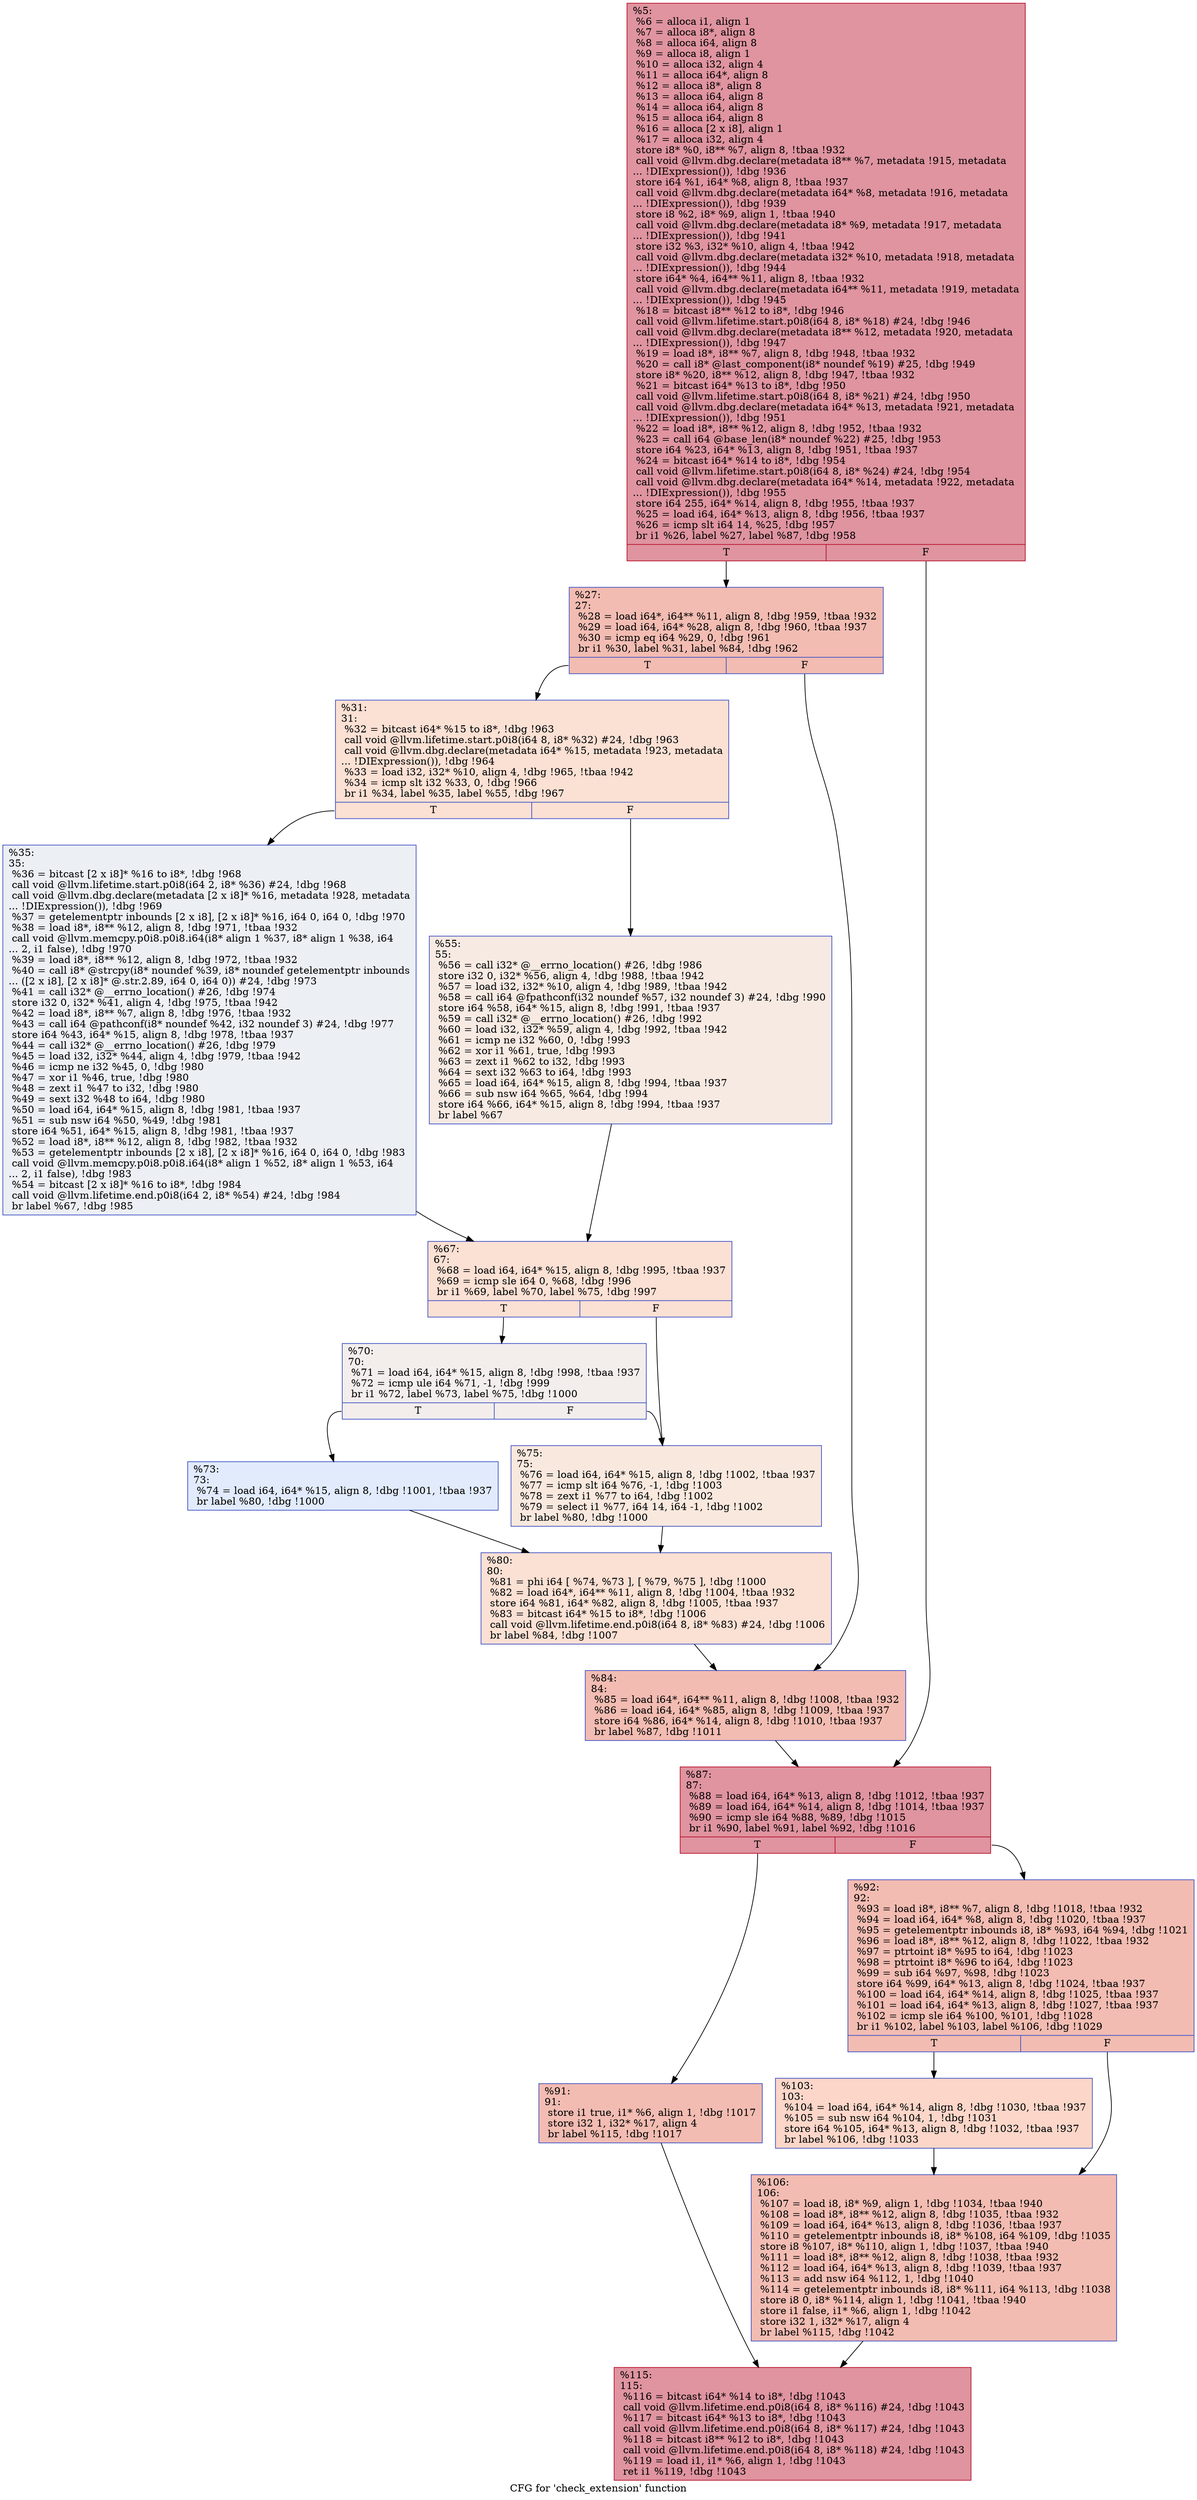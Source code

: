 digraph "CFG for 'check_extension' function" {
	label="CFG for 'check_extension' function";

	Node0xc1a9d0 [shape=record,color="#b70d28ff", style=filled, fillcolor="#b70d2870",label="{%5:\l  %6 = alloca i1, align 1\l  %7 = alloca i8*, align 8\l  %8 = alloca i64, align 8\l  %9 = alloca i8, align 1\l  %10 = alloca i32, align 4\l  %11 = alloca i64*, align 8\l  %12 = alloca i8*, align 8\l  %13 = alloca i64, align 8\l  %14 = alloca i64, align 8\l  %15 = alloca i64, align 8\l  %16 = alloca [2 x i8], align 1\l  %17 = alloca i32, align 4\l  store i8* %0, i8** %7, align 8, !tbaa !932\l  call void @llvm.dbg.declare(metadata i8** %7, metadata !915, metadata\l... !DIExpression()), !dbg !936\l  store i64 %1, i64* %8, align 8, !tbaa !937\l  call void @llvm.dbg.declare(metadata i64* %8, metadata !916, metadata\l... !DIExpression()), !dbg !939\l  store i8 %2, i8* %9, align 1, !tbaa !940\l  call void @llvm.dbg.declare(metadata i8* %9, metadata !917, metadata\l... !DIExpression()), !dbg !941\l  store i32 %3, i32* %10, align 4, !tbaa !942\l  call void @llvm.dbg.declare(metadata i32* %10, metadata !918, metadata\l... !DIExpression()), !dbg !944\l  store i64* %4, i64** %11, align 8, !tbaa !932\l  call void @llvm.dbg.declare(metadata i64** %11, metadata !919, metadata\l... !DIExpression()), !dbg !945\l  %18 = bitcast i8** %12 to i8*, !dbg !946\l  call void @llvm.lifetime.start.p0i8(i64 8, i8* %18) #24, !dbg !946\l  call void @llvm.dbg.declare(metadata i8** %12, metadata !920, metadata\l... !DIExpression()), !dbg !947\l  %19 = load i8*, i8** %7, align 8, !dbg !948, !tbaa !932\l  %20 = call i8* @last_component(i8* noundef %19) #25, !dbg !949\l  store i8* %20, i8** %12, align 8, !dbg !947, !tbaa !932\l  %21 = bitcast i64* %13 to i8*, !dbg !950\l  call void @llvm.lifetime.start.p0i8(i64 8, i8* %21) #24, !dbg !950\l  call void @llvm.dbg.declare(metadata i64* %13, metadata !921, metadata\l... !DIExpression()), !dbg !951\l  %22 = load i8*, i8** %12, align 8, !dbg !952, !tbaa !932\l  %23 = call i64 @base_len(i8* noundef %22) #25, !dbg !953\l  store i64 %23, i64* %13, align 8, !dbg !951, !tbaa !937\l  %24 = bitcast i64* %14 to i8*, !dbg !954\l  call void @llvm.lifetime.start.p0i8(i64 8, i8* %24) #24, !dbg !954\l  call void @llvm.dbg.declare(metadata i64* %14, metadata !922, metadata\l... !DIExpression()), !dbg !955\l  store i64 255, i64* %14, align 8, !dbg !955, !tbaa !937\l  %25 = load i64, i64* %13, align 8, !dbg !956, !tbaa !937\l  %26 = icmp slt i64 14, %25, !dbg !957\l  br i1 %26, label %27, label %87, !dbg !958\l|{<s0>T|<s1>F}}"];
	Node0xc1a9d0:s0 -> Node0xc1abb0;
	Node0xc1a9d0:s1 -> Node0xc1aed0;
	Node0xc1abb0 [shape=record,color="#3d50c3ff", style=filled, fillcolor="#e1675170",label="{%27:\l27:                                               \l  %28 = load i64*, i64** %11, align 8, !dbg !959, !tbaa !932\l  %29 = load i64, i64* %28, align 8, !dbg !960, !tbaa !937\l  %30 = icmp eq i64 %29, 0, !dbg !961\l  br i1 %30, label %31, label %84, !dbg !962\l|{<s0>T|<s1>F}}"];
	Node0xc1abb0:s0 -> Node0xc1ac00;
	Node0xc1abb0:s1 -> Node0xc1ae80;
	Node0xc1ac00 [shape=record,color="#3d50c3ff", style=filled, fillcolor="#f7b99e70",label="{%31:\l31:                                               \l  %32 = bitcast i64* %15 to i8*, !dbg !963\l  call void @llvm.lifetime.start.p0i8(i64 8, i8* %32) #24, !dbg !963\l  call void @llvm.dbg.declare(metadata i64* %15, metadata !923, metadata\l... !DIExpression()), !dbg !964\l  %33 = load i32, i32* %10, align 4, !dbg !965, !tbaa !942\l  %34 = icmp slt i32 %33, 0, !dbg !966\l  br i1 %34, label %35, label %55, !dbg !967\l|{<s0>T|<s1>F}}"];
	Node0xc1ac00:s0 -> Node0xc1ac50;
	Node0xc1ac00:s1 -> Node0xc1aca0;
	Node0xc1ac50 [shape=record,color="#3d50c3ff", style=filled, fillcolor="#d4dbe670",label="{%35:\l35:                                               \l  %36 = bitcast [2 x i8]* %16 to i8*, !dbg !968\l  call void @llvm.lifetime.start.p0i8(i64 2, i8* %36) #24, !dbg !968\l  call void @llvm.dbg.declare(metadata [2 x i8]* %16, metadata !928, metadata\l... !DIExpression()), !dbg !969\l  %37 = getelementptr inbounds [2 x i8], [2 x i8]* %16, i64 0, i64 0, !dbg !970\l  %38 = load i8*, i8** %12, align 8, !dbg !971, !tbaa !932\l  call void @llvm.memcpy.p0i8.p0i8.i64(i8* align 1 %37, i8* align 1 %38, i64\l... 2, i1 false), !dbg !970\l  %39 = load i8*, i8** %12, align 8, !dbg !972, !tbaa !932\l  %40 = call i8* @strcpy(i8* noundef %39, i8* noundef getelementptr inbounds\l... ([2 x i8], [2 x i8]* @.str.2.89, i64 0, i64 0)) #24, !dbg !973\l  %41 = call i32* @__errno_location() #26, !dbg !974\l  store i32 0, i32* %41, align 4, !dbg !975, !tbaa !942\l  %42 = load i8*, i8** %7, align 8, !dbg !976, !tbaa !932\l  %43 = call i64 @pathconf(i8* noundef %42, i32 noundef 3) #24, !dbg !977\l  store i64 %43, i64* %15, align 8, !dbg !978, !tbaa !937\l  %44 = call i32* @__errno_location() #26, !dbg !979\l  %45 = load i32, i32* %44, align 4, !dbg !979, !tbaa !942\l  %46 = icmp ne i32 %45, 0, !dbg !980\l  %47 = xor i1 %46, true, !dbg !980\l  %48 = zext i1 %47 to i32, !dbg !980\l  %49 = sext i32 %48 to i64, !dbg !980\l  %50 = load i64, i64* %15, align 8, !dbg !981, !tbaa !937\l  %51 = sub nsw i64 %50, %49, !dbg !981\l  store i64 %51, i64* %15, align 8, !dbg !981, !tbaa !937\l  %52 = load i8*, i8** %12, align 8, !dbg !982, !tbaa !932\l  %53 = getelementptr inbounds [2 x i8], [2 x i8]* %16, i64 0, i64 0, !dbg !983\l  call void @llvm.memcpy.p0i8.p0i8.i64(i8* align 1 %52, i8* align 1 %53, i64\l... 2, i1 false), !dbg !983\l  %54 = bitcast [2 x i8]* %16 to i8*, !dbg !984\l  call void @llvm.lifetime.end.p0i8(i64 2, i8* %54) #24, !dbg !984\l  br label %67, !dbg !985\l}"];
	Node0xc1ac50 -> Node0xc1acf0;
	Node0xc1aca0 [shape=record,color="#3d50c3ff", style=filled, fillcolor="#eed0c070",label="{%55:\l55:                                               \l  %56 = call i32* @__errno_location() #26, !dbg !986\l  store i32 0, i32* %56, align 4, !dbg !988, !tbaa !942\l  %57 = load i32, i32* %10, align 4, !dbg !989, !tbaa !942\l  %58 = call i64 @fpathconf(i32 noundef %57, i32 noundef 3) #24, !dbg !990\l  store i64 %58, i64* %15, align 8, !dbg !991, !tbaa !937\l  %59 = call i32* @__errno_location() #26, !dbg !992\l  %60 = load i32, i32* %59, align 4, !dbg !992, !tbaa !942\l  %61 = icmp ne i32 %60, 0, !dbg !993\l  %62 = xor i1 %61, true, !dbg !993\l  %63 = zext i1 %62 to i32, !dbg !993\l  %64 = sext i32 %63 to i64, !dbg !993\l  %65 = load i64, i64* %15, align 8, !dbg !994, !tbaa !937\l  %66 = sub nsw i64 %65, %64, !dbg !994\l  store i64 %66, i64* %15, align 8, !dbg !994, !tbaa !937\l  br label %67\l}"];
	Node0xc1aca0 -> Node0xc1acf0;
	Node0xc1acf0 [shape=record,color="#3d50c3ff", style=filled, fillcolor="#f7b99e70",label="{%67:\l67:                                               \l  %68 = load i64, i64* %15, align 8, !dbg !995, !tbaa !937\l  %69 = icmp sle i64 0, %68, !dbg !996\l  br i1 %69, label %70, label %75, !dbg !997\l|{<s0>T|<s1>F}}"];
	Node0xc1acf0:s0 -> Node0xc1ad40;
	Node0xc1acf0:s1 -> Node0xc1ade0;
	Node0xc1ad40 [shape=record,color="#3d50c3ff", style=filled, fillcolor="#e3d9d370",label="{%70:\l70:                                               \l  %71 = load i64, i64* %15, align 8, !dbg !998, !tbaa !937\l  %72 = icmp ule i64 %71, -1, !dbg !999\l  br i1 %72, label %73, label %75, !dbg !1000\l|{<s0>T|<s1>F}}"];
	Node0xc1ad40:s0 -> Node0xc1ad90;
	Node0xc1ad40:s1 -> Node0xc1ade0;
	Node0xc1ad90 [shape=record,color="#3d50c3ff", style=filled, fillcolor="#bbd1f870",label="{%73:\l73:                                               \l  %74 = load i64, i64* %15, align 8, !dbg !1001, !tbaa !937\l  br label %80, !dbg !1000\l}"];
	Node0xc1ad90 -> Node0xc1ae30;
	Node0xc1ade0 [shape=record,color="#3d50c3ff", style=filled, fillcolor="#f2cab570",label="{%75:\l75:                                               \l  %76 = load i64, i64* %15, align 8, !dbg !1002, !tbaa !937\l  %77 = icmp slt i64 %76, -1, !dbg !1003\l  %78 = zext i1 %77 to i64, !dbg !1002\l  %79 = select i1 %77, i64 14, i64 -1, !dbg !1002\l  br label %80, !dbg !1000\l}"];
	Node0xc1ade0 -> Node0xc1ae30;
	Node0xc1ae30 [shape=record,color="#3d50c3ff", style=filled, fillcolor="#f7b99e70",label="{%80:\l80:                                               \l  %81 = phi i64 [ %74, %73 ], [ %79, %75 ], !dbg !1000\l  %82 = load i64*, i64** %11, align 8, !dbg !1004, !tbaa !932\l  store i64 %81, i64* %82, align 8, !dbg !1005, !tbaa !937\l  %83 = bitcast i64* %15 to i8*, !dbg !1006\l  call void @llvm.lifetime.end.p0i8(i64 8, i8* %83) #24, !dbg !1006\l  br label %84, !dbg !1007\l}"];
	Node0xc1ae30 -> Node0xc1ae80;
	Node0xc1ae80 [shape=record,color="#3d50c3ff", style=filled, fillcolor="#e1675170",label="{%84:\l84:                                               \l  %85 = load i64*, i64** %11, align 8, !dbg !1008, !tbaa !932\l  %86 = load i64, i64* %85, align 8, !dbg !1009, !tbaa !937\l  store i64 %86, i64* %14, align 8, !dbg !1010, !tbaa !937\l  br label %87, !dbg !1011\l}"];
	Node0xc1ae80 -> Node0xc1aed0;
	Node0xc1aed0 [shape=record,color="#b70d28ff", style=filled, fillcolor="#b70d2870",label="{%87:\l87:                                               \l  %88 = load i64, i64* %13, align 8, !dbg !1012, !tbaa !937\l  %89 = load i64, i64* %14, align 8, !dbg !1014, !tbaa !937\l  %90 = icmp sle i64 %88, %89, !dbg !1015\l  br i1 %90, label %91, label %92, !dbg !1016\l|{<s0>T|<s1>F}}"];
	Node0xc1aed0:s0 -> Node0xc1af20;
	Node0xc1aed0:s1 -> Node0xc1af70;
	Node0xc1af20 [shape=record,color="#3d50c3ff", style=filled, fillcolor="#e1675170",label="{%91:\l91:                                               \l  store i1 true, i1* %6, align 1, !dbg !1017\l  store i32 1, i32* %17, align 4\l  br label %115, !dbg !1017\l}"];
	Node0xc1af20 -> Node0xc1b060;
	Node0xc1af70 [shape=record,color="#3d50c3ff", style=filled, fillcolor="#e1675170",label="{%92:\l92:                                               \l  %93 = load i8*, i8** %7, align 8, !dbg !1018, !tbaa !932\l  %94 = load i64, i64* %8, align 8, !dbg !1020, !tbaa !937\l  %95 = getelementptr inbounds i8, i8* %93, i64 %94, !dbg !1021\l  %96 = load i8*, i8** %12, align 8, !dbg !1022, !tbaa !932\l  %97 = ptrtoint i8* %95 to i64, !dbg !1023\l  %98 = ptrtoint i8* %96 to i64, !dbg !1023\l  %99 = sub i64 %97, %98, !dbg !1023\l  store i64 %99, i64* %13, align 8, !dbg !1024, !tbaa !937\l  %100 = load i64, i64* %14, align 8, !dbg !1025, !tbaa !937\l  %101 = load i64, i64* %13, align 8, !dbg !1027, !tbaa !937\l  %102 = icmp sle i64 %100, %101, !dbg !1028\l  br i1 %102, label %103, label %106, !dbg !1029\l|{<s0>T|<s1>F}}"];
	Node0xc1af70:s0 -> Node0xc1afc0;
	Node0xc1af70:s1 -> Node0xc1b010;
	Node0xc1afc0 [shape=record,color="#3d50c3ff", style=filled, fillcolor="#f6a38570",label="{%103:\l103:                                              \l  %104 = load i64, i64* %14, align 8, !dbg !1030, !tbaa !937\l  %105 = sub nsw i64 %104, 1, !dbg !1031\l  store i64 %105, i64* %13, align 8, !dbg !1032, !tbaa !937\l  br label %106, !dbg !1033\l}"];
	Node0xc1afc0 -> Node0xc1b010;
	Node0xc1b010 [shape=record,color="#3d50c3ff", style=filled, fillcolor="#e1675170",label="{%106:\l106:                                              \l  %107 = load i8, i8* %9, align 1, !dbg !1034, !tbaa !940\l  %108 = load i8*, i8** %12, align 8, !dbg !1035, !tbaa !932\l  %109 = load i64, i64* %13, align 8, !dbg !1036, !tbaa !937\l  %110 = getelementptr inbounds i8, i8* %108, i64 %109, !dbg !1035\l  store i8 %107, i8* %110, align 1, !dbg !1037, !tbaa !940\l  %111 = load i8*, i8** %12, align 8, !dbg !1038, !tbaa !932\l  %112 = load i64, i64* %13, align 8, !dbg !1039, !tbaa !937\l  %113 = add nsw i64 %112, 1, !dbg !1040\l  %114 = getelementptr inbounds i8, i8* %111, i64 %113, !dbg !1038\l  store i8 0, i8* %114, align 1, !dbg !1041, !tbaa !940\l  store i1 false, i1* %6, align 1, !dbg !1042\l  store i32 1, i32* %17, align 4\l  br label %115, !dbg !1042\l}"];
	Node0xc1b010 -> Node0xc1b060;
	Node0xc1b060 [shape=record,color="#b70d28ff", style=filled, fillcolor="#b70d2870",label="{%115:\l115:                                              \l  %116 = bitcast i64* %14 to i8*, !dbg !1043\l  call void @llvm.lifetime.end.p0i8(i64 8, i8* %116) #24, !dbg !1043\l  %117 = bitcast i64* %13 to i8*, !dbg !1043\l  call void @llvm.lifetime.end.p0i8(i64 8, i8* %117) #24, !dbg !1043\l  %118 = bitcast i8** %12 to i8*, !dbg !1043\l  call void @llvm.lifetime.end.p0i8(i64 8, i8* %118) #24, !dbg !1043\l  %119 = load i1, i1* %6, align 1, !dbg !1043\l  ret i1 %119, !dbg !1043\l}"];
}

